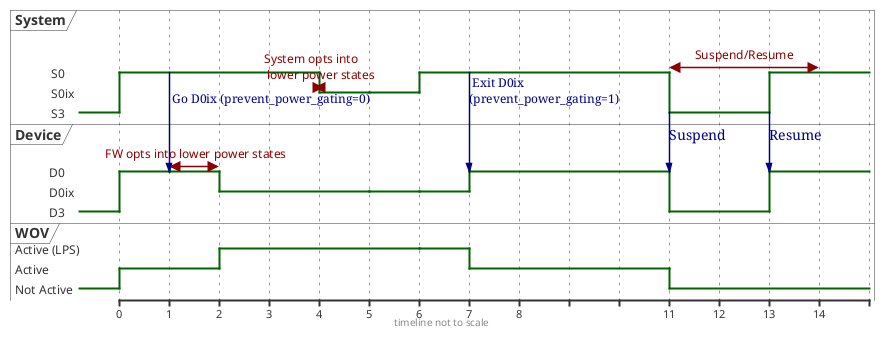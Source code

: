@startuml
footer: timeline not to scale 

robust "System" as Sys
Sys has "S0" as high
Sys has "S0ix" as low
Sys has "S3" as none

robust "Device" as Dev
Dev has "D0" as high
Dev has "D0ix" as low
Dev has "D3" as none

robust "WOV" as Wov
Wov has "Active (LPS)" as high
Wov has "Active" as low
Wov has "Not Active" as none

Wov is none
Sys is none
Dev is none

@0
Sys is high
Dev is high
Wov is low

@1
Dev is high
Sys -> Dev : <size:12> Go D0ix (prevent_power_gating=0) \n\n\n
Dev@1<->@2 : <size:12> FW opts into lower power states 

@2
Dev is low
Wov is high
@3

@4
Sys is low
Sys@4<->@4 : System opts into\n lower power states 

@5
Sys is low
Dev is low

@6
Sys is high
Dev is D0ix
Wov is high

@7
Sys -> Dev : <size:12> Exit D0ix \n<size:12>(prevent_power_gating=1) \n\n\n
Dev is high
Wov is low

@8
@11
Sys -> Dev : Suspend\n
Dev is none
Wov is none
Sys is none

@12

@13
Sys is high
Sys -> Dev : Resume\n
Dev is high
Sys@11<->@14 : Suspend/Resume
@14

@enduml
